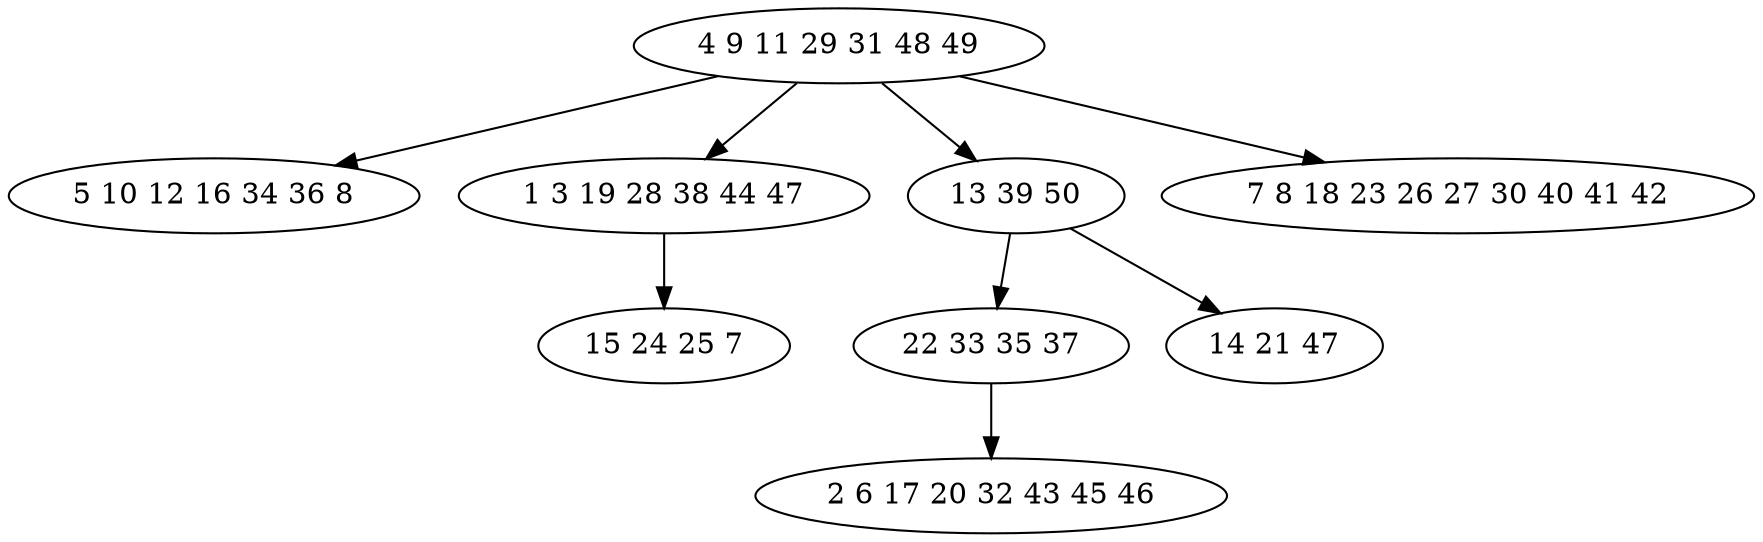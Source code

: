 digraph true_tree {
	"0" -> "1"
	"0" -> "2"
	"0" -> "3"
	"3" -> "4"
	"3" -> "5"
	"2" -> "6"
	"4" -> "7"
	"0" -> "8"
	"0" [label="4 9 11 29 31 48 49"];
	"1" [label="5 10 12 16 34 36 8"];
	"2" [label="1 3 19 28 38 44 47"];
	"3" [label="13 39 50"];
	"4" [label="22 33 35 37"];
	"5" [label="14 21 47"];
	"6" [label="15 24 25 7"];
	"7" [label="2 6 17 20 32 43 45 46"];
	"8" [label="7 8 18 23 26 27 30 40 41 42"];
}
